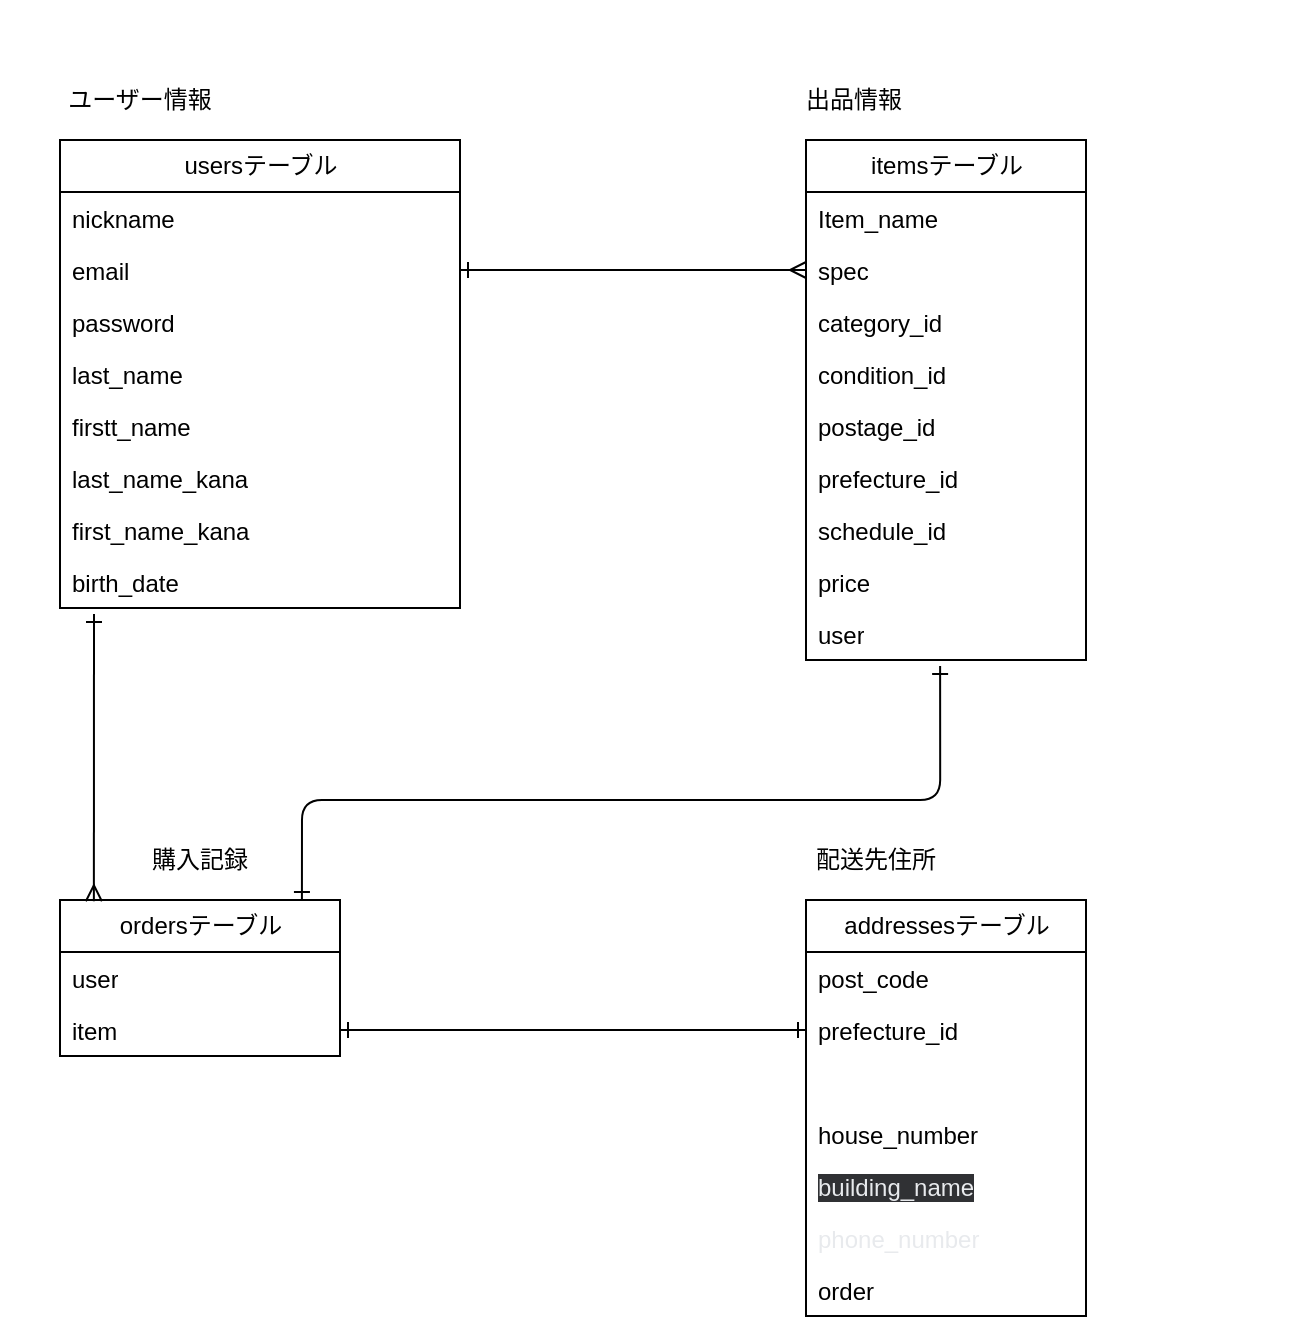 <mxfile>
    <diagram id="qFgdj3GXy8jnhNvmmI6q" name="ページ1">
        <mxGraphModel dx="849" dy="682" grid="1" gridSize="10" guides="1" tooltips="1" connect="1" arrows="1" fold="1" page="1" pageScale="1" pageWidth="827" pageHeight="1169" math="0" shadow="0">
            <root>
                <mxCell id="0"/>
                <mxCell id="1" parent="0"/>
                <mxCell id="13" style="html=1;entryX=0;entryY=0.5;entryDx=0;entryDy=0;rounded=0;startArrow=ERone;startFill=0;endArrow=ERmany;endFill=0;exitX=1;exitY=0.5;exitDx=0;exitDy=0;" edge="1" parent="1" source="4" target="9">
                    <mxGeometry relative="1" as="geometry"/>
                </mxCell>
                <mxCell id="2" value="usersテーブル" style="swimlane;fontStyle=0;childLayout=stackLayout;horizontal=1;startSize=26;fillColor=none;horizontalStack=0;resizeParent=1;resizeParentMax=0;resizeLast=0;collapsible=1;marginBottom=0;html=1;rounded=0;" vertex="1" parent="1">
                    <mxGeometry x="80" y="70" width="200" height="234" as="geometry">
                        <mxRectangle x="183" y="151" width="120" height="30" as="alternateBounds"/>
                    </mxGeometry>
                </mxCell>
                <mxCell id="3" value="nickname" style="text;strokeColor=none;fillColor=none;align=left;verticalAlign=top;spacingLeft=4;spacingRight=4;overflow=hidden;rotatable=0;points=[[0,0.5],[1,0.5]];portConstraint=eastwest;whiteSpace=wrap;html=1;rounded=0;" vertex="1" parent="2">
                    <mxGeometry y="26" width="200" height="26" as="geometry"/>
                </mxCell>
                <mxCell id="4" value="email" style="text;strokeColor=none;fillColor=none;align=left;verticalAlign=top;spacingLeft=4;spacingRight=4;overflow=hidden;rotatable=0;points=[[0,0.5],[1,0.5]];portConstraint=eastwest;whiteSpace=wrap;html=1;rounded=0;" vertex="1" parent="2">
                    <mxGeometry y="52" width="200" height="26" as="geometry"/>
                </mxCell>
                <mxCell id="6" value="password" style="text;strokeColor=none;fillColor=none;align=left;verticalAlign=top;spacingLeft=4;spacingRight=4;overflow=hidden;rotatable=0;points=[[0,0.5],[1,0.5]];portConstraint=eastwest;whiteSpace=wrap;html=1;rounded=0;" vertex="1" parent="2">
                    <mxGeometry y="78" width="200" height="26" as="geometry"/>
                </mxCell>
                <mxCell id="5" value="last_name" style="text;strokeColor=none;fillColor=none;align=left;verticalAlign=top;spacingLeft=4;spacingRight=4;overflow=hidden;rotatable=0;points=[[0,0.5],[1,0.5]];portConstraint=eastwest;whiteSpace=wrap;html=1;rounded=0;" vertex="1" parent="2">
                    <mxGeometry y="104" width="200" height="26" as="geometry"/>
                </mxCell>
                <mxCell id="40" value="firstt_name" style="text;strokeColor=none;fillColor=none;align=left;verticalAlign=top;spacingLeft=4;spacingRight=4;overflow=hidden;rotatable=0;points=[[0,0.5],[1,0.5]];portConstraint=eastwest;whiteSpace=wrap;html=1;rounded=0;" vertex="1" parent="2">
                    <mxGeometry y="130" width="200" height="26" as="geometry"/>
                </mxCell>
                <mxCell id="42" value="last_name_kana" style="text;strokeColor=none;fillColor=none;align=left;verticalAlign=top;spacingLeft=4;spacingRight=4;overflow=hidden;rotatable=0;points=[[0,0.5],[1,0.5]];portConstraint=eastwest;whiteSpace=wrap;html=1;rounded=0;" vertex="1" parent="2">
                    <mxGeometry y="156" width="200" height="26" as="geometry"/>
                </mxCell>
                <mxCell id="43" value="first_name_kana" style="text;strokeColor=none;fillColor=none;align=left;verticalAlign=top;spacingLeft=4;spacingRight=4;overflow=hidden;rotatable=0;points=[[0,0.5],[1,0.5]];portConstraint=eastwest;whiteSpace=wrap;html=1;rounded=0;" vertex="1" parent="2">
                    <mxGeometry y="182" width="200" height="26" as="geometry"/>
                </mxCell>
                <mxCell id="45" value="birth_date" style="text;strokeColor=none;fillColor=none;align=left;verticalAlign=top;spacingLeft=4;spacingRight=4;overflow=hidden;rotatable=0;points=[[0,0.5],[1,0.5]];portConstraint=eastwest;whiteSpace=wrap;html=1;rounded=0;" vertex="1" parent="2">
                    <mxGeometry y="208" width="200" height="26" as="geometry"/>
                </mxCell>
                <mxCell id="7" value="itemsテーブル" style="swimlane;fontStyle=0;childLayout=stackLayout;horizontal=1;startSize=26;fillColor=none;horizontalStack=0;resizeParent=1;resizeParentMax=0;resizeLast=0;collapsible=1;marginBottom=0;html=1;rounded=0;" vertex="1" parent="1">
                    <mxGeometry x="453" y="70" width="140" height="260" as="geometry"/>
                </mxCell>
                <mxCell id="8" value="Item_name" style="text;strokeColor=none;fillColor=none;align=left;verticalAlign=top;spacingLeft=4;spacingRight=4;overflow=hidden;rotatable=0;points=[[0,0.5],[1,0.5]];portConstraint=eastwest;whiteSpace=wrap;html=1;rounded=0;" vertex="1" parent="7">
                    <mxGeometry y="26" width="140" height="26" as="geometry"/>
                </mxCell>
                <mxCell id="9" value="spec" style="text;strokeColor=none;fillColor=none;align=left;verticalAlign=top;spacingLeft=4;spacingRight=4;overflow=hidden;rotatable=0;points=[[0,0.5],[1,0.5]];portConstraint=eastwest;whiteSpace=wrap;html=1;rounded=0;" vertex="1" parent="7">
                    <mxGeometry y="52" width="140" height="26" as="geometry"/>
                </mxCell>
                <mxCell id="10" value="category_id" style="text;strokeColor=none;fillColor=none;align=left;verticalAlign=top;spacingLeft=4;spacingRight=4;overflow=hidden;rotatable=0;points=[[0,0.5],[1,0.5]];portConstraint=eastwest;whiteSpace=wrap;html=1;rounded=0;" vertex="1" parent="7">
                    <mxGeometry y="78" width="140" height="26" as="geometry"/>
                </mxCell>
                <mxCell id="11" value="condition_id" style="text;strokeColor=none;fillColor=none;align=left;verticalAlign=top;spacingLeft=4;spacingRight=4;overflow=hidden;rotatable=0;points=[[0,0.5],[1,0.5]];portConstraint=eastwest;whiteSpace=wrap;html=1;rounded=0;" vertex="1" parent="7">
                    <mxGeometry y="104" width="140" height="26" as="geometry"/>
                </mxCell>
                <mxCell id="15" value="postage_id" style="text;strokeColor=none;fillColor=none;align=left;verticalAlign=top;spacingLeft=4;spacingRight=4;overflow=hidden;rotatable=0;points=[[0,0.5],[1,0.5]];portConstraint=eastwest;whiteSpace=wrap;html=1;rounded=0;" vertex="1" parent="7">
                    <mxGeometry y="130" width="140" height="26" as="geometry"/>
                </mxCell>
                <mxCell id="50" value="prefecture_id" style="text;strokeColor=none;fillColor=none;align=left;verticalAlign=top;spacingLeft=4;spacingRight=4;overflow=hidden;rotatable=0;points=[[0,0.5],[1,0.5]];portConstraint=eastwest;whiteSpace=wrap;html=1;rounded=0;" vertex="1" parent="7">
                    <mxGeometry y="156" width="140" height="26" as="geometry"/>
                </mxCell>
                <mxCell id="49" value="schedule_id" style="text;strokeColor=none;fillColor=none;align=left;verticalAlign=top;spacingLeft=4;spacingRight=4;overflow=hidden;rotatable=0;points=[[0,0.5],[1,0.5]];portConstraint=eastwest;whiteSpace=wrap;html=1;rounded=0;" vertex="1" parent="7">
                    <mxGeometry y="182" width="140" height="26" as="geometry"/>
                </mxCell>
                <mxCell id="51" value="price" style="text;strokeColor=none;fillColor=none;align=left;verticalAlign=top;spacingLeft=4;spacingRight=4;overflow=hidden;rotatable=0;points=[[0,0.5],[1,0.5]];portConstraint=eastwest;whiteSpace=wrap;html=1;rounded=0;" vertex="1" parent="7">
                    <mxGeometry y="208" width="140" height="26" as="geometry"/>
                </mxCell>
                <mxCell id="16" value="user" style="text;strokeColor=none;fillColor=none;align=left;verticalAlign=top;spacingLeft=4;spacingRight=4;overflow=hidden;rotatable=0;points=[[0,0.5],[1,0.5]];portConstraint=eastwest;whiteSpace=wrap;html=1;rounded=0;" vertex="1" parent="7">
                    <mxGeometry y="234" width="140" height="26" as="geometry"/>
                </mxCell>
                <mxCell id="14" value="ordersテーブル" style="swimlane;fontStyle=0;childLayout=stackLayout;horizontal=1;startSize=26;fillColor=none;horizontalStack=0;resizeParent=1;resizeParentMax=0;resizeLast=0;collapsible=1;marginBottom=0;html=1;rounded=0;" vertex="1" parent="1">
                    <mxGeometry x="80" y="450" width="140" height="78" as="geometry"/>
                </mxCell>
                <mxCell id="17" value="user" style="text;strokeColor=none;fillColor=none;align=left;verticalAlign=top;spacingLeft=4;spacingRight=4;overflow=hidden;rotatable=0;points=[[0,0.5],[1,0.5]];portConstraint=eastwest;whiteSpace=wrap;html=1;rounded=0;" vertex="1" parent="14">
                    <mxGeometry y="26" width="140" height="26" as="geometry"/>
                </mxCell>
                <mxCell id="18" value="item" style="text;strokeColor=none;fillColor=none;align=left;verticalAlign=top;spacingLeft=4;spacingRight=4;overflow=hidden;rotatable=0;points=[[0,0.5],[1,0.5]];portConstraint=eastwest;whiteSpace=wrap;html=1;rounded=0;" vertex="1" parent="14">
                    <mxGeometry y="52" width="140" height="26" as="geometry"/>
                </mxCell>
                <mxCell id="25" value="addressesテーブル" style="swimlane;fontStyle=0;childLayout=stackLayout;horizontal=1;startSize=26;fillColor=none;horizontalStack=0;resizeParent=1;resizeParentMax=0;resizeLast=0;collapsible=1;marginBottom=0;html=1;rounded=0;" vertex="1" parent="1">
                    <mxGeometry x="453" y="450" width="140" height="208" as="geometry"/>
                </mxCell>
                <mxCell id="26" value="post_code" style="text;strokeColor=none;fillColor=none;align=left;verticalAlign=top;spacingLeft=4;spacingRight=4;overflow=hidden;rotatable=0;points=[[0,0.5],[1,0.5]];portConstraint=eastwest;whiteSpace=wrap;html=1;rounded=0;" vertex="1" parent="25">
                    <mxGeometry y="26" width="140" height="26" as="geometry"/>
                </mxCell>
                <mxCell id="27" value="prefecture_id" style="text;strokeColor=none;fillColor=none;align=left;verticalAlign=top;spacingLeft=4;spacingRight=4;overflow=hidden;rotatable=0;points=[[0,0.5],[1,0.5]];portConstraint=eastwest;whiteSpace=wrap;html=1;rounded=0;" vertex="1" parent="25">
                    <mxGeometry y="52" width="140" height="26" as="geometry"/>
                </mxCell>
                <mxCell id="28" value="&lt;p style=&quot;margin: 0px; font-variant-numeric: normal; font-variant-east-asian: normal; font-stretch: normal; font-size: 13px; line-height: normal; font-family: &amp;quot;Helvetica Neue&amp;quot;;&quot; class=&quot;p1&quot;&gt;&lt;font color=&quot;#ffffff&quot;&gt;city&lt;/font&gt;&lt;/p&gt;" style="text;strokeColor=none;fillColor=none;align=left;verticalAlign=top;spacingLeft=4;spacingRight=4;overflow=hidden;rotatable=0;points=[[0,0.5],[1,0.5]];portConstraint=eastwest;whiteSpace=wrap;html=1;rounded=0;" vertex="1" parent="25">
                    <mxGeometry y="78" width="140" height="26" as="geometry"/>
                </mxCell>
                <mxCell id="53" value="house_number" style="text;strokeColor=none;fillColor=none;align=left;verticalAlign=top;spacingLeft=4;spacingRight=4;overflow=hidden;rotatable=0;points=[[0,0.5],[1,0.5]];portConstraint=eastwest;whiteSpace=wrap;html=1;rounded=0;" vertex="1" parent="25">
                    <mxGeometry y="104" width="140" height="26" as="geometry"/>
                </mxCell>
                <mxCell id="54" value="&lt;font color=&quot;#e8eaed&quot;&gt;&lt;span style=&quot;background-color: rgb(48, 49, 52);&quot;&gt;building_name&lt;/span&gt;&lt;/font&gt;" style="text;strokeColor=none;fillColor=none;align=left;verticalAlign=top;spacingLeft=4;spacingRight=4;overflow=hidden;rotatable=0;points=[[0,0.5],[1,0.5]];portConstraint=eastwest;whiteSpace=wrap;html=1;rounded=0;" vertex="1" parent="25">
                    <mxGeometry y="130" width="140" height="26" as="geometry"/>
                </mxCell>
                <mxCell id="29" value="&lt;font color=&quot;#e8eaed&quot;&gt;phone_number&lt;/font&gt;" style="text;strokeColor=none;fillColor=none;align=left;verticalAlign=top;spacingLeft=4;spacingRight=4;overflow=hidden;rotatable=0;points=[[0,0.5],[1,0.5]];portConstraint=eastwest;whiteSpace=wrap;html=1;rounded=0;" vertex="1" parent="25">
                    <mxGeometry y="156" width="140" height="26" as="geometry"/>
                </mxCell>
                <mxCell id="55" value="order" style="text;strokeColor=none;fillColor=none;align=left;verticalAlign=top;spacingLeft=4;spacingRight=4;overflow=hidden;rotatable=0;points=[[0,0.5],[1,0.5]];portConstraint=eastwest;whiteSpace=wrap;html=1;rounded=0;" vertex="1" parent="25">
                    <mxGeometry y="182" width="140" height="26" as="geometry"/>
                </mxCell>
                <mxCell id="31" value="" style="endArrow=ERone;html=1;entryX=0;entryY=0.5;entryDx=0;entryDy=0;startArrow=ERone;startFill=0;endFill=0;exitX=1;exitY=0.5;exitDx=0;exitDy=0;" edge="1" parent="1" source="18" target="27">
                    <mxGeometry width="50" height="50" relative="1" as="geometry">
                        <mxPoint x="323" y="514.5" as="sourcePoint"/>
                        <mxPoint x="403" y="514.5" as="targetPoint"/>
                    </mxGeometry>
                </mxCell>
                <mxCell id="32" value="" style="endArrow=ERone;html=1;startArrow=ERone;startFill=0;endFill=0;edgeStyle=orthogonalEdgeStyle;entryX=0.864;entryY=0;entryDx=0;entryDy=0;entryPerimeter=0;exitX=0.479;exitY=1.115;exitDx=0;exitDy=0;exitPerimeter=0;" edge="1" parent="1" source="16" target="14">
                    <mxGeometry width="50" height="50" relative="1" as="geometry">
                        <mxPoint x="519" y="360" as="sourcePoint"/>
                        <mxPoint x="302" y="445.97" as="targetPoint"/>
                        <Array as="points">
                            <mxPoint x="520" y="400"/>
                            <mxPoint x="201" y="400"/>
                        </Array>
                    </mxGeometry>
                </mxCell>
                <UserObject label="配送先住所" placeholders="1" name="Variable" id="33">
                    <mxCell style="text;html=1;strokeColor=none;fillColor=none;align=center;verticalAlign=middle;whiteSpace=wrap;overflow=hidden;" vertex="1" parent="1">
                        <mxGeometry x="448" y="420" width="80" height="20" as="geometry"/>
                    </mxCell>
                </UserObject>
                <UserObject label="購入記録" placeholders="1" name="Variable" id="34">
                    <mxCell style="text;html=1;strokeColor=none;fillColor=none;align=center;verticalAlign=middle;whiteSpace=wrap;overflow=hidden;" vertex="1" parent="1">
                        <mxGeometry x="110" y="420" width="80" height="20" as="geometry"/>
                    </mxCell>
                </UserObject>
                <UserObject label="出品情報" placeholders="1" name="Variable" id="35">
                    <mxCell style="text;html=1;strokeColor=none;fillColor=none;align=center;verticalAlign=middle;whiteSpace=wrap;overflow=hidden;" vertex="1" parent="1">
                        <mxGeometry x="437" y="40" width="80" height="20" as="geometry"/>
                    </mxCell>
                </UserObject>
                <UserObject label="ユーザー情報" placeholders="1" name="Variable" id="37">
                    <mxCell style="text;html=1;strokeColor=none;fillColor=none;align=center;verticalAlign=middle;whiteSpace=wrap;overflow=hidden;" vertex="1" parent="1">
                        <mxGeometry x="80" y="40" width="80" height="20" as="geometry"/>
                    </mxCell>
                </UserObject>
                <mxCell id="38" value="" style="endArrow=ERone;html=1;exitX=0.121;exitY=0.008;exitDx=0;exitDy=0;exitPerimeter=0;startArrow=ERmany;startFill=0;endFill=0;entryX=0.085;entryY=1.115;entryDx=0;entryDy=0;entryPerimeter=0;" edge="1" parent="1" source="14" target="45">
                    <mxGeometry width="50" height="50" relative="1" as="geometry">
                        <mxPoint x="513" y="431" as="sourcePoint"/>
                        <mxPoint x="97" y="360" as="targetPoint"/>
                    </mxGeometry>
                </mxCell>
                <mxCell id="58" value="&lt;ul&gt;&lt;li&gt;&lt;span style=&quot;text-align: center;&quot;&gt;has_many :items&lt;/span&gt;&lt;br&gt;&lt;/li&gt;&lt;li&gt;&lt;span style=&quot;text-align: center;&quot;&gt;has_many :orders&lt;br&gt;&lt;/span&gt;&lt;/li&gt;&lt;/ul&gt;" style="text;strokeColor=none;fillColor=none;html=1;whiteSpace=wrap;verticalAlign=middle;overflow=hidden;fontSize=12;fontColor=#FFFFFF;" vertex="1" parent="1">
                    <mxGeometry x="190" width="160" height="80" as="geometry"/>
                </mxCell>
                <mxCell id="59" value="&lt;ul&gt;&lt;li&gt;&lt;span style=&quot;text-align: center;&quot;&gt;belongs_to :user&lt;/span&gt;&lt;/li&gt;&lt;li&gt;has_one :order&lt;/li&gt;&lt;/ul&gt;" style="text;strokeColor=none;fillColor=none;html=1;whiteSpace=wrap;verticalAlign=middle;overflow=hidden;fontSize=12;fontColor=#FFFFFF;" vertex="1" parent="1">
                    <mxGeometry x="530" width="160" height="80" as="geometry"/>
                </mxCell>
                <mxCell id="60" value="&lt;ul&gt;&lt;li&gt;&lt;span style=&quot;text-align: center;&quot;&gt;belongs_to :user&lt;/span&gt;&lt;/li&gt;&lt;li&gt;belongs_to :item&lt;/li&gt;&lt;li&gt;has_one: address&lt;/li&gt;&lt;/ul&gt;" style="text;strokeColor=none;fillColor=none;html=1;whiteSpace=wrap;verticalAlign=middle;overflow=hidden;fontSize=12;fontColor=#FFFFFF;" vertex="1" parent="1">
                    <mxGeometry x="50" y="528" width="160" height="80" as="geometry"/>
                </mxCell>
                <mxCell id="61" value="&lt;div style=&quot;text-align: center;&quot;&gt;&lt;br&gt;&lt;/div&gt;&lt;ul&gt;&lt;li&gt;belongs_to :order&lt;/li&gt;&lt;/ul&gt;" style="text;strokeColor=none;fillColor=none;html=1;whiteSpace=wrap;verticalAlign=middle;overflow=hidden;fontSize=12;fontColor=#FFFFFF;" vertex="1" parent="1">
                    <mxGeometry x="530" y="380" width="160" height="80" as="geometry"/>
                </mxCell>
                <mxCell id="75" value="&lt;div style=&quot;text-align: center;&quot;&gt;※imageはActiveStorageを使う&lt;/div&gt;" style="text;strokeColor=none;fillColor=none;html=1;whiteSpace=wrap;verticalAlign=middle;overflow=hidden;fontSize=12;fontColor=#FFFFFF;" vertex="1" parent="1">
                    <mxGeometry x="530" y="310" width="177" height="80" as="geometry"/>
                </mxCell>
            </root>
        </mxGraphModel>
    </diagram>
</mxfile>